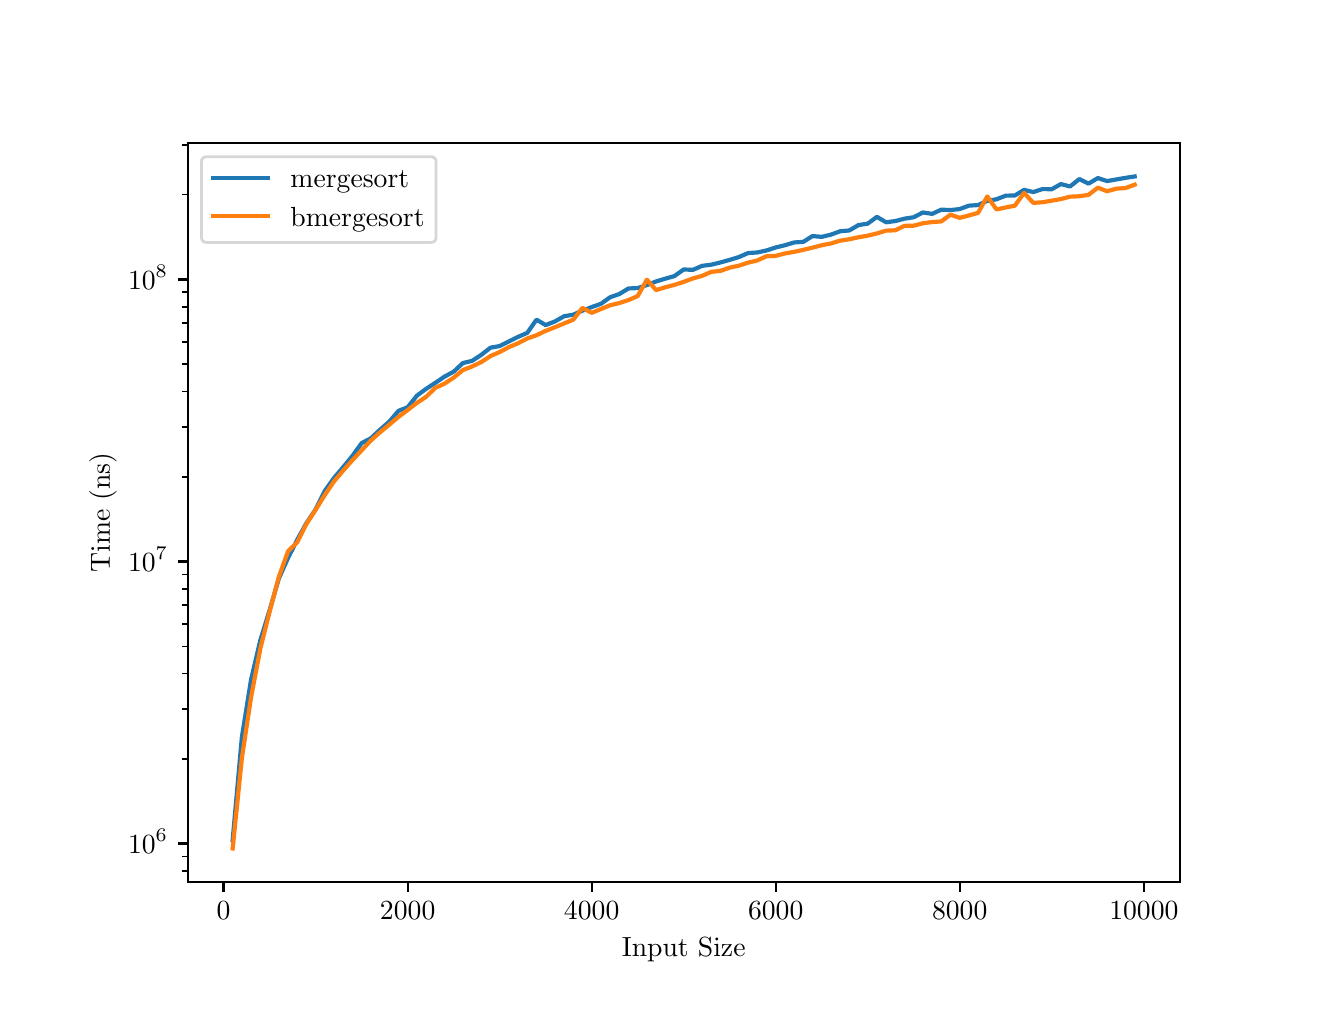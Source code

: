 \begingroup%
\makeatletter%
\begin{pgfpicture}%
\pgfpathrectangle{\pgfpointorigin}{\pgfqpoint{6.4in}{4.8in}}%
\pgfusepath{use as bounding box, clip}%
\begin{pgfscope}%
\pgfsetbuttcap%
\pgfsetmiterjoin%
\definecolor{currentfill}{rgb}{1.0,1.0,1.0}%
\pgfsetfillcolor{currentfill}%
\pgfsetlinewidth{0.0pt}%
\definecolor{currentstroke}{rgb}{1.0,1.0,1.0}%
\pgfsetstrokecolor{currentstroke}%
\pgfsetdash{}{0pt}%
\pgfpathmoveto{\pgfqpoint{0.0in}{0.0in}}%
\pgfpathlineto{\pgfqpoint{6.4in}{0.0in}}%
\pgfpathlineto{\pgfqpoint{6.4in}{4.8in}}%
\pgfpathlineto{\pgfqpoint{0.0in}{4.8in}}%
\pgfpathlineto{\pgfqpoint{0.0in}{0.0in}}%
\pgfpathclose%
\pgfusepath{fill}%
\end{pgfscope}%
\begin{pgfscope}%
\pgfsetbuttcap%
\pgfsetmiterjoin%
\definecolor{currentfill}{rgb}{1.0,1.0,1.0}%
\pgfsetfillcolor{currentfill}%
\pgfsetlinewidth{0.0pt}%
\definecolor{currentstroke}{rgb}{0.0,0.0,0.0}%
\pgfsetstrokecolor{currentstroke}%
\pgfsetstrokeopacity{0.0}%
\pgfsetdash{}{0pt}%
\pgfpathmoveto{\pgfqpoint{0.8in}{0.528in}}%
\pgfpathlineto{\pgfqpoint{5.76in}{0.528in}}%
\pgfpathlineto{\pgfqpoint{5.76in}{4.224in}}%
\pgfpathlineto{\pgfqpoint{0.8in}{4.224in}}%
\pgfpathlineto{\pgfqpoint{0.8in}{0.528in}}%
\pgfpathclose%
\pgfusepath{fill}%
\end{pgfscope}%
\begin{pgfscope}%
\pgfsetbuttcap%
\pgfsetroundjoin%
\definecolor{currentfill}{rgb}{0.0,0.0,0.0}%
\pgfsetfillcolor{currentfill}%
\pgfsetlinewidth{0.803pt}%
\definecolor{currentstroke}{rgb}{0.0,0.0,0.0}%
\pgfsetstrokecolor{currentstroke}%
\pgfsetdash{}{0pt}%
\pgfsys@defobject{currentmarker}{\pgfqpoint{0.0in}{-0.049in}}{\pgfqpoint{0.0in}{0.0in}}{%
\pgfpathmoveto{\pgfqpoint{0.0in}{0.0in}}%
\pgfpathlineto{\pgfqpoint{0.0in}{-0.049in}}%
\pgfusepath{stroke,fill}%
}%
\begin{pgfscope}%
\pgfsys@transformshift{0.979in}{0.528in}%
\pgfsys@useobject{currentmarker}{}%
\end{pgfscope}%
\end{pgfscope}%
\begin{pgfscope}%
\definecolor{textcolor}{rgb}{0.0,0.0,0.0}%
\pgfsetstrokecolor{textcolor}%
\pgfsetfillcolor{textcolor}%
\pgftext[x=0.979in,y=0.431in,,top]{\color{textcolor}\rmfamily\fontsize{10.0}{12.0}\selectfont \(\displaystyle {0}\)}%
\end{pgfscope}%
\begin{pgfscope}%
\pgfsetbuttcap%
\pgfsetroundjoin%
\definecolor{currentfill}{rgb}{0.0,0.0,0.0}%
\pgfsetfillcolor{currentfill}%
\pgfsetlinewidth{0.803pt}%
\definecolor{currentstroke}{rgb}{0.0,0.0,0.0}%
\pgfsetstrokecolor{currentstroke}%
\pgfsetdash{}{0pt}%
\pgfsys@defobject{currentmarker}{\pgfqpoint{0.0in}{-0.049in}}{\pgfqpoint{0.0in}{0.0in}}{%
\pgfpathmoveto{\pgfqpoint{0.0in}{0.0in}}%
\pgfpathlineto{\pgfqpoint{0.0in}{-0.049in}}%
\pgfusepath{stroke,fill}%
}%
\begin{pgfscope}%
\pgfsys@transformshift{1.9in}{0.528in}%
\pgfsys@useobject{currentmarker}{}%
\end{pgfscope}%
\end{pgfscope}%
\begin{pgfscope}%
\definecolor{textcolor}{rgb}{0.0,0.0,0.0}%
\pgfsetstrokecolor{textcolor}%
\pgfsetfillcolor{textcolor}%
\pgftext[x=1.9in,y=0.431in,,top]{\color{textcolor}\rmfamily\fontsize{10.0}{12.0}\selectfont \(\displaystyle {2000}\)}%
\end{pgfscope}%
\begin{pgfscope}%
\pgfsetbuttcap%
\pgfsetroundjoin%
\definecolor{currentfill}{rgb}{0.0,0.0,0.0}%
\pgfsetfillcolor{currentfill}%
\pgfsetlinewidth{0.803pt}%
\definecolor{currentstroke}{rgb}{0.0,0.0,0.0}%
\pgfsetstrokecolor{currentstroke}%
\pgfsetdash{}{0pt}%
\pgfsys@defobject{currentmarker}{\pgfqpoint{0.0in}{-0.049in}}{\pgfqpoint{0.0in}{0.0in}}{%
\pgfpathmoveto{\pgfqpoint{0.0in}{0.0in}}%
\pgfpathlineto{\pgfqpoint{0.0in}{-0.049in}}%
\pgfusepath{stroke,fill}%
}%
\begin{pgfscope}%
\pgfsys@transformshift{2.82in}{0.528in}%
\pgfsys@useobject{currentmarker}{}%
\end{pgfscope}%
\end{pgfscope}%
\begin{pgfscope}%
\definecolor{textcolor}{rgb}{0.0,0.0,0.0}%
\pgfsetstrokecolor{textcolor}%
\pgfsetfillcolor{textcolor}%
\pgftext[x=2.82in,y=0.431in,,top]{\color{textcolor}\rmfamily\fontsize{10.0}{12.0}\selectfont \(\displaystyle {4000}\)}%
\end{pgfscope}%
\begin{pgfscope}%
\pgfsetbuttcap%
\pgfsetroundjoin%
\definecolor{currentfill}{rgb}{0.0,0.0,0.0}%
\pgfsetfillcolor{currentfill}%
\pgfsetlinewidth{0.803pt}%
\definecolor{currentstroke}{rgb}{0.0,0.0,0.0}%
\pgfsetstrokecolor{currentstroke}%
\pgfsetdash{}{0pt}%
\pgfsys@defobject{currentmarker}{\pgfqpoint{0.0in}{-0.049in}}{\pgfqpoint{0.0in}{0.0in}}{%
\pgfpathmoveto{\pgfqpoint{0.0in}{0.0in}}%
\pgfpathlineto{\pgfqpoint{0.0in}{-0.049in}}%
\pgfusepath{stroke,fill}%
}%
\begin{pgfscope}%
\pgfsys@transformshift{3.74in}{0.528in}%
\pgfsys@useobject{currentmarker}{}%
\end{pgfscope}%
\end{pgfscope}%
\begin{pgfscope}%
\definecolor{textcolor}{rgb}{0.0,0.0,0.0}%
\pgfsetstrokecolor{textcolor}%
\pgfsetfillcolor{textcolor}%
\pgftext[x=3.74in,y=0.431in,,top]{\color{textcolor}\rmfamily\fontsize{10.0}{12.0}\selectfont \(\displaystyle {6000}\)}%
\end{pgfscope}%
\begin{pgfscope}%
\pgfsetbuttcap%
\pgfsetroundjoin%
\definecolor{currentfill}{rgb}{0.0,0.0,0.0}%
\pgfsetfillcolor{currentfill}%
\pgfsetlinewidth{0.803pt}%
\definecolor{currentstroke}{rgb}{0.0,0.0,0.0}%
\pgfsetstrokecolor{currentstroke}%
\pgfsetdash{}{0pt}%
\pgfsys@defobject{currentmarker}{\pgfqpoint{0.0in}{-0.049in}}{\pgfqpoint{0.0in}{0.0in}}{%
\pgfpathmoveto{\pgfqpoint{0.0in}{0.0in}}%
\pgfpathlineto{\pgfqpoint{0.0in}{-0.049in}}%
\pgfusepath{stroke,fill}%
}%
\begin{pgfscope}%
\pgfsys@transformshift{4.66in}{0.528in}%
\pgfsys@useobject{currentmarker}{}%
\end{pgfscope}%
\end{pgfscope}%
\begin{pgfscope}%
\definecolor{textcolor}{rgb}{0.0,0.0,0.0}%
\pgfsetstrokecolor{textcolor}%
\pgfsetfillcolor{textcolor}%
\pgftext[x=4.66in,y=0.431in,,top]{\color{textcolor}\rmfamily\fontsize{10.0}{12.0}\selectfont \(\displaystyle {8000}\)}%
\end{pgfscope}%
\begin{pgfscope}%
\pgfsetbuttcap%
\pgfsetroundjoin%
\definecolor{currentfill}{rgb}{0.0,0.0,0.0}%
\pgfsetfillcolor{currentfill}%
\pgfsetlinewidth{0.803pt}%
\definecolor{currentstroke}{rgb}{0.0,0.0,0.0}%
\pgfsetstrokecolor{currentstroke}%
\pgfsetdash{}{0pt}%
\pgfsys@defobject{currentmarker}{\pgfqpoint{0.0in}{-0.049in}}{\pgfqpoint{0.0in}{0.0in}}{%
\pgfpathmoveto{\pgfqpoint{0.0in}{0.0in}}%
\pgfpathlineto{\pgfqpoint{0.0in}{-0.049in}}%
\pgfusepath{stroke,fill}%
}%
\begin{pgfscope}%
\pgfsys@transformshift{5.581in}{0.528in}%
\pgfsys@useobject{currentmarker}{}%
\end{pgfscope}%
\end{pgfscope}%
\begin{pgfscope}%
\definecolor{textcolor}{rgb}{0.0,0.0,0.0}%
\pgfsetstrokecolor{textcolor}%
\pgfsetfillcolor{textcolor}%
\pgftext[x=5.581in,y=0.431in,,top]{\color{textcolor}\rmfamily\fontsize{10.0}{12.0}\selectfont \(\displaystyle {10000}\)}%
\end{pgfscope}%
\begin{pgfscope}%
\definecolor{textcolor}{rgb}{0.0,0.0,0.0}%
\pgfsetstrokecolor{textcolor}%
\pgfsetfillcolor{textcolor}%
\pgftext[x=3.28in,y=0.252in,,top]{\color{textcolor}\rmfamily\fontsize{10.0}{12.0}\selectfont Input Size}%
\end{pgfscope}%
\begin{pgfscope}%
\pgfsetbuttcap%
\pgfsetroundjoin%
\definecolor{currentfill}{rgb}{0.0,0.0,0.0}%
\pgfsetfillcolor{currentfill}%
\pgfsetlinewidth{0.803pt}%
\definecolor{currentstroke}{rgb}{0.0,0.0,0.0}%
\pgfsetstrokecolor{currentstroke}%
\pgfsetdash{}{0pt}%
\pgfsys@defobject{currentmarker}{\pgfqpoint{-0.049in}{0.0in}}{\pgfqpoint{-0.0in}{0.0in}}{%
\pgfpathmoveto{\pgfqpoint{-0.0in}{0.0in}}%
\pgfpathlineto{\pgfqpoint{-0.049in}{0.0in}}%
\pgfusepath{stroke,fill}%
}%
\begin{pgfscope}%
\pgfsys@transformshift{0.8in}{0.721in}%
\pgfsys@useobject{currentmarker}{}%
\end{pgfscope}%
\end{pgfscope}%
\begin{pgfscope}%
\definecolor{textcolor}{rgb}{0.0,0.0,0.0}%
\pgfsetstrokecolor{textcolor}%
\pgfsetfillcolor{textcolor}%
\pgftext[x=0.502in, y=0.672in, left, base]{\color{textcolor}\rmfamily\fontsize{10.0}{12.0}\selectfont \(\displaystyle {10^{6}}\)}%
\end{pgfscope}%
\begin{pgfscope}%
\pgfsetbuttcap%
\pgfsetroundjoin%
\definecolor{currentfill}{rgb}{0.0,0.0,0.0}%
\pgfsetfillcolor{currentfill}%
\pgfsetlinewidth{0.803pt}%
\definecolor{currentstroke}{rgb}{0.0,0.0,0.0}%
\pgfsetstrokecolor{currentstroke}%
\pgfsetdash{}{0pt}%
\pgfsys@defobject{currentmarker}{\pgfqpoint{-0.049in}{0.0in}}{\pgfqpoint{-0.0in}{0.0in}}{%
\pgfpathmoveto{\pgfqpoint{-0.0in}{0.0in}}%
\pgfpathlineto{\pgfqpoint{-0.049in}{0.0in}}%
\pgfusepath{stroke,fill}%
}%
\begin{pgfscope}%
\pgfsys@transformshift{0.8in}{2.131in}%
\pgfsys@useobject{currentmarker}{}%
\end{pgfscope}%
\end{pgfscope}%
\begin{pgfscope}%
\definecolor{textcolor}{rgb}{0.0,0.0,0.0}%
\pgfsetstrokecolor{textcolor}%
\pgfsetfillcolor{textcolor}%
\pgftext[x=0.502in, y=2.083in, left, base]{\color{textcolor}\rmfamily\fontsize{10.0}{12.0}\selectfont \(\displaystyle {10^{7}}\)}%
\end{pgfscope}%
\begin{pgfscope}%
\pgfsetbuttcap%
\pgfsetroundjoin%
\definecolor{currentfill}{rgb}{0.0,0.0,0.0}%
\pgfsetfillcolor{currentfill}%
\pgfsetlinewidth{0.803pt}%
\definecolor{currentstroke}{rgb}{0.0,0.0,0.0}%
\pgfsetstrokecolor{currentstroke}%
\pgfsetdash{}{0pt}%
\pgfsys@defobject{currentmarker}{\pgfqpoint{-0.049in}{0.0in}}{\pgfqpoint{-0.0in}{0.0in}}{%
\pgfpathmoveto{\pgfqpoint{-0.0in}{0.0in}}%
\pgfpathlineto{\pgfqpoint{-0.049in}{0.0in}}%
\pgfusepath{stroke,fill}%
}%
\begin{pgfscope}%
\pgfsys@transformshift{0.8in}{3.541in}%
\pgfsys@useobject{currentmarker}{}%
\end{pgfscope}%
\end{pgfscope}%
\begin{pgfscope}%
\definecolor{textcolor}{rgb}{0.0,0.0,0.0}%
\pgfsetstrokecolor{textcolor}%
\pgfsetfillcolor{textcolor}%
\pgftext[x=0.502in, y=3.493in, left, base]{\color{textcolor}\rmfamily\fontsize{10.0}{12.0}\selectfont \(\displaystyle {10^{8}}\)}%
\end{pgfscope}%
\begin{pgfscope}%
\pgfsetbuttcap%
\pgfsetroundjoin%
\definecolor{currentfill}{rgb}{0.0,0.0,0.0}%
\pgfsetfillcolor{currentfill}%
\pgfsetlinewidth{0.602pt}%
\definecolor{currentstroke}{rgb}{0.0,0.0,0.0}%
\pgfsetstrokecolor{currentstroke}%
\pgfsetdash{}{0pt}%
\pgfsys@defobject{currentmarker}{\pgfqpoint{-0.028in}{0.0in}}{\pgfqpoint{-0.0in}{0.0in}}{%
\pgfpathmoveto{\pgfqpoint{-0.0in}{0.0in}}%
\pgfpathlineto{\pgfqpoint{-0.028in}{0.0in}}%
\pgfusepath{stroke,fill}%
}%
\begin{pgfscope}%
\pgfsys@transformshift{0.8in}{0.584in}%
\pgfsys@useobject{currentmarker}{}%
\end{pgfscope}%
\end{pgfscope}%
\begin{pgfscope}%
\pgfsetbuttcap%
\pgfsetroundjoin%
\definecolor{currentfill}{rgb}{0.0,0.0,0.0}%
\pgfsetfillcolor{currentfill}%
\pgfsetlinewidth{0.602pt}%
\definecolor{currentstroke}{rgb}{0.0,0.0,0.0}%
\pgfsetstrokecolor{currentstroke}%
\pgfsetdash{}{0pt}%
\pgfsys@defobject{currentmarker}{\pgfqpoint{-0.028in}{0.0in}}{\pgfqpoint{-0.0in}{0.0in}}{%
\pgfpathmoveto{\pgfqpoint{-0.0in}{0.0in}}%
\pgfpathlineto{\pgfqpoint{-0.028in}{0.0in}}%
\pgfusepath{stroke,fill}%
}%
\begin{pgfscope}%
\pgfsys@transformshift{0.8in}{0.656in}%
\pgfsys@useobject{currentmarker}{}%
\end{pgfscope}%
\end{pgfscope}%
\begin{pgfscope}%
\pgfsetbuttcap%
\pgfsetroundjoin%
\definecolor{currentfill}{rgb}{0.0,0.0,0.0}%
\pgfsetfillcolor{currentfill}%
\pgfsetlinewidth{0.602pt}%
\definecolor{currentstroke}{rgb}{0.0,0.0,0.0}%
\pgfsetstrokecolor{currentstroke}%
\pgfsetdash{}{0pt}%
\pgfsys@defobject{currentmarker}{\pgfqpoint{-0.028in}{0.0in}}{\pgfqpoint{-0.0in}{0.0in}}{%
\pgfpathmoveto{\pgfqpoint{-0.0in}{0.0in}}%
\pgfpathlineto{\pgfqpoint{-0.028in}{0.0in}}%
\pgfusepath{stroke,fill}%
}%
\begin{pgfscope}%
\pgfsys@transformshift{0.8in}{1.145in}%
\pgfsys@useobject{currentmarker}{}%
\end{pgfscope}%
\end{pgfscope}%
\begin{pgfscope}%
\pgfsetbuttcap%
\pgfsetroundjoin%
\definecolor{currentfill}{rgb}{0.0,0.0,0.0}%
\pgfsetfillcolor{currentfill}%
\pgfsetlinewidth{0.602pt}%
\definecolor{currentstroke}{rgb}{0.0,0.0,0.0}%
\pgfsetstrokecolor{currentstroke}%
\pgfsetdash{}{0pt}%
\pgfsys@defobject{currentmarker}{\pgfqpoint{-0.028in}{0.0in}}{\pgfqpoint{-0.0in}{0.0in}}{%
\pgfpathmoveto{\pgfqpoint{-0.0in}{0.0in}}%
\pgfpathlineto{\pgfqpoint{-0.028in}{0.0in}}%
\pgfusepath{stroke,fill}%
}%
\begin{pgfscope}%
\pgfsys@transformshift{0.8in}{1.393in}%
\pgfsys@useobject{currentmarker}{}%
\end{pgfscope}%
\end{pgfscope}%
\begin{pgfscope}%
\pgfsetbuttcap%
\pgfsetroundjoin%
\definecolor{currentfill}{rgb}{0.0,0.0,0.0}%
\pgfsetfillcolor{currentfill}%
\pgfsetlinewidth{0.602pt}%
\definecolor{currentstroke}{rgb}{0.0,0.0,0.0}%
\pgfsetstrokecolor{currentstroke}%
\pgfsetdash{}{0pt}%
\pgfsys@defobject{currentmarker}{\pgfqpoint{-0.028in}{0.0in}}{\pgfqpoint{-0.0in}{0.0in}}{%
\pgfpathmoveto{\pgfqpoint{-0.0in}{0.0in}}%
\pgfpathlineto{\pgfqpoint{-0.028in}{0.0in}}%
\pgfusepath{stroke,fill}%
}%
\begin{pgfscope}%
\pgfsys@transformshift{0.8in}{1.57in}%
\pgfsys@useobject{currentmarker}{}%
\end{pgfscope}%
\end{pgfscope}%
\begin{pgfscope}%
\pgfsetbuttcap%
\pgfsetroundjoin%
\definecolor{currentfill}{rgb}{0.0,0.0,0.0}%
\pgfsetfillcolor{currentfill}%
\pgfsetlinewidth{0.602pt}%
\definecolor{currentstroke}{rgb}{0.0,0.0,0.0}%
\pgfsetstrokecolor{currentstroke}%
\pgfsetdash{}{0pt}%
\pgfsys@defobject{currentmarker}{\pgfqpoint{-0.028in}{0.0in}}{\pgfqpoint{-0.0in}{0.0in}}{%
\pgfpathmoveto{\pgfqpoint{-0.0in}{0.0in}}%
\pgfpathlineto{\pgfqpoint{-0.028in}{0.0in}}%
\pgfusepath{stroke,fill}%
}%
\begin{pgfscope}%
\pgfsys@transformshift{0.8in}{1.706in}%
\pgfsys@useobject{currentmarker}{}%
\end{pgfscope}%
\end{pgfscope}%
\begin{pgfscope}%
\pgfsetbuttcap%
\pgfsetroundjoin%
\definecolor{currentfill}{rgb}{0.0,0.0,0.0}%
\pgfsetfillcolor{currentfill}%
\pgfsetlinewidth{0.602pt}%
\definecolor{currentstroke}{rgb}{0.0,0.0,0.0}%
\pgfsetstrokecolor{currentstroke}%
\pgfsetdash{}{0pt}%
\pgfsys@defobject{currentmarker}{\pgfqpoint{-0.028in}{0.0in}}{\pgfqpoint{-0.0in}{0.0in}}{%
\pgfpathmoveto{\pgfqpoint{-0.0in}{0.0in}}%
\pgfpathlineto{\pgfqpoint{-0.028in}{0.0in}}%
\pgfusepath{stroke,fill}%
}%
\begin{pgfscope}%
\pgfsys@transformshift{0.8in}{1.818in}%
\pgfsys@useobject{currentmarker}{}%
\end{pgfscope}%
\end{pgfscope}%
\begin{pgfscope}%
\pgfsetbuttcap%
\pgfsetroundjoin%
\definecolor{currentfill}{rgb}{0.0,0.0,0.0}%
\pgfsetfillcolor{currentfill}%
\pgfsetlinewidth{0.602pt}%
\definecolor{currentstroke}{rgb}{0.0,0.0,0.0}%
\pgfsetstrokecolor{currentstroke}%
\pgfsetdash{}{0pt}%
\pgfsys@defobject{currentmarker}{\pgfqpoint{-0.028in}{0.0in}}{\pgfqpoint{-0.0in}{0.0in}}{%
\pgfpathmoveto{\pgfqpoint{-0.0in}{0.0in}}%
\pgfpathlineto{\pgfqpoint{-0.028in}{0.0in}}%
\pgfusepath{stroke,fill}%
}%
\begin{pgfscope}%
\pgfsys@transformshift{0.8in}{1.912in}%
\pgfsys@useobject{currentmarker}{}%
\end{pgfscope}%
\end{pgfscope}%
\begin{pgfscope}%
\pgfsetbuttcap%
\pgfsetroundjoin%
\definecolor{currentfill}{rgb}{0.0,0.0,0.0}%
\pgfsetfillcolor{currentfill}%
\pgfsetlinewidth{0.602pt}%
\definecolor{currentstroke}{rgb}{0.0,0.0,0.0}%
\pgfsetstrokecolor{currentstroke}%
\pgfsetdash{}{0pt}%
\pgfsys@defobject{currentmarker}{\pgfqpoint{-0.028in}{0.0in}}{\pgfqpoint{-0.0in}{0.0in}}{%
\pgfpathmoveto{\pgfqpoint{-0.0in}{0.0in}}%
\pgfpathlineto{\pgfqpoint{-0.028in}{0.0in}}%
\pgfusepath{stroke,fill}%
}%
\begin{pgfscope}%
\pgfsys@transformshift{0.8in}{1.994in}%
\pgfsys@useobject{currentmarker}{}%
\end{pgfscope}%
\end{pgfscope}%
\begin{pgfscope}%
\pgfsetbuttcap%
\pgfsetroundjoin%
\definecolor{currentfill}{rgb}{0.0,0.0,0.0}%
\pgfsetfillcolor{currentfill}%
\pgfsetlinewidth{0.602pt}%
\definecolor{currentstroke}{rgb}{0.0,0.0,0.0}%
\pgfsetstrokecolor{currentstroke}%
\pgfsetdash{}{0pt}%
\pgfsys@defobject{currentmarker}{\pgfqpoint{-0.028in}{0.0in}}{\pgfqpoint{-0.0in}{0.0in}}{%
\pgfpathmoveto{\pgfqpoint{-0.0in}{0.0in}}%
\pgfpathlineto{\pgfqpoint{-0.028in}{0.0in}}%
\pgfusepath{stroke,fill}%
}%
\begin{pgfscope}%
\pgfsys@transformshift{0.8in}{2.066in}%
\pgfsys@useobject{currentmarker}{}%
\end{pgfscope}%
\end{pgfscope}%
\begin{pgfscope}%
\pgfsetbuttcap%
\pgfsetroundjoin%
\definecolor{currentfill}{rgb}{0.0,0.0,0.0}%
\pgfsetfillcolor{currentfill}%
\pgfsetlinewidth{0.602pt}%
\definecolor{currentstroke}{rgb}{0.0,0.0,0.0}%
\pgfsetstrokecolor{currentstroke}%
\pgfsetdash{}{0pt}%
\pgfsys@defobject{currentmarker}{\pgfqpoint{-0.028in}{0.0in}}{\pgfqpoint{-0.0in}{0.0in}}{%
\pgfpathmoveto{\pgfqpoint{-0.0in}{0.0in}}%
\pgfpathlineto{\pgfqpoint{-0.028in}{0.0in}}%
\pgfusepath{stroke,fill}%
}%
\begin{pgfscope}%
\pgfsys@transformshift{0.8in}{2.555in}%
\pgfsys@useobject{currentmarker}{}%
\end{pgfscope}%
\end{pgfscope}%
\begin{pgfscope}%
\pgfsetbuttcap%
\pgfsetroundjoin%
\definecolor{currentfill}{rgb}{0.0,0.0,0.0}%
\pgfsetfillcolor{currentfill}%
\pgfsetlinewidth{0.602pt}%
\definecolor{currentstroke}{rgb}{0.0,0.0,0.0}%
\pgfsetstrokecolor{currentstroke}%
\pgfsetdash{}{0pt}%
\pgfsys@defobject{currentmarker}{\pgfqpoint{-0.028in}{0.0in}}{\pgfqpoint{-0.0in}{0.0in}}{%
\pgfpathmoveto{\pgfqpoint{-0.0in}{0.0in}}%
\pgfpathlineto{\pgfqpoint{-0.028in}{0.0in}}%
\pgfusepath{stroke,fill}%
}%
\begin{pgfscope}%
\pgfsys@transformshift{0.8in}{2.804in}%
\pgfsys@useobject{currentmarker}{}%
\end{pgfscope}%
\end{pgfscope}%
\begin{pgfscope}%
\pgfsetbuttcap%
\pgfsetroundjoin%
\definecolor{currentfill}{rgb}{0.0,0.0,0.0}%
\pgfsetfillcolor{currentfill}%
\pgfsetlinewidth{0.602pt}%
\definecolor{currentstroke}{rgb}{0.0,0.0,0.0}%
\pgfsetstrokecolor{currentstroke}%
\pgfsetdash{}{0pt}%
\pgfsys@defobject{currentmarker}{\pgfqpoint{-0.028in}{0.0in}}{\pgfqpoint{-0.0in}{0.0in}}{%
\pgfpathmoveto{\pgfqpoint{-0.0in}{0.0in}}%
\pgfpathlineto{\pgfqpoint{-0.028in}{0.0in}}%
\pgfusepath{stroke,fill}%
}%
\begin{pgfscope}%
\pgfsys@transformshift{0.8in}{2.98in}%
\pgfsys@useobject{currentmarker}{}%
\end{pgfscope}%
\end{pgfscope}%
\begin{pgfscope}%
\pgfsetbuttcap%
\pgfsetroundjoin%
\definecolor{currentfill}{rgb}{0.0,0.0,0.0}%
\pgfsetfillcolor{currentfill}%
\pgfsetlinewidth{0.602pt}%
\definecolor{currentstroke}{rgb}{0.0,0.0,0.0}%
\pgfsetstrokecolor{currentstroke}%
\pgfsetdash{}{0pt}%
\pgfsys@defobject{currentmarker}{\pgfqpoint{-0.028in}{0.0in}}{\pgfqpoint{-0.0in}{0.0in}}{%
\pgfpathmoveto{\pgfqpoint{-0.0in}{0.0in}}%
\pgfpathlineto{\pgfqpoint{-0.028in}{0.0in}}%
\pgfusepath{stroke,fill}%
}%
\begin{pgfscope}%
\pgfsys@transformshift{0.8in}{3.117in}%
\pgfsys@useobject{currentmarker}{}%
\end{pgfscope}%
\end{pgfscope}%
\begin{pgfscope}%
\pgfsetbuttcap%
\pgfsetroundjoin%
\definecolor{currentfill}{rgb}{0.0,0.0,0.0}%
\pgfsetfillcolor{currentfill}%
\pgfsetlinewidth{0.602pt}%
\definecolor{currentstroke}{rgb}{0.0,0.0,0.0}%
\pgfsetstrokecolor{currentstroke}%
\pgfsetdash{}{0pt}%
\pgfsys@defobject{currentmarker}{\pgfqpoint{-0.028in}{0.0in}}{\pgfqpoint{-0.0in}{0.0in}}{%
\pgfpathmoveto{\pgfqpoint{-0.0in}{0.0in}}%
\pgfpathlineto{\pgfqpoint{-0.028in}{0.0in}}%
\pgfusepath{stroke,fill}%
}%
\begin{pgfscope}%
\pgfsys@transformshift{0.8in}{3.228in}%
\pgfsys@useobject{currentmarker}{}%
\end{pgfscope}%
\end{pgfscope}%
\begin{pgfscope}%
\pgfsetbuttcap%
\pgfsetroundjoin%
\definecolor{currentfill}{rgb}{0.0,0.0,0.0}%
\pgfsetfillcolor{currentfill}%
\pgfsetlinewidth{0.602pt}%
\definecolor{currentstroke}{rgb}{0.0,0.0,0.0}%
\pgfsetstrokecolor{currentstroke}%
\pgfsetdash{}{0pt}%
\pgfsys@defobject{currentmarker}{\pgfqpoint{-0.028in}{0.0in}}{\pgfqpoint{-0.0in}{0.0in}}{%
\pgfpathmoveto{\pgfqpoint{-0.0in}{0.0in}}%
\pgfpathlineto{\pgfqpoint{-0.028in}{0.0in}}%
\pgfusepath{stroke,fill}%
}%
\begin{pgfscope}%
\pgfsys@transformshift{0.8in}{3.323in}%
\pgfsys@useobject{currentmarker}{}%
\end{pgfscope}%
\end{pgfscope}%
\begin{pgfscope}%
\pgfsetbuttcap%
\pgfsetroundjoin%
\definecolor{currentfill}{rgb}{0.0,0.0,0.0}%
\pgfsetfillcolor{currentfill}%
\pgfsetlinewidth{0.602pt}%
\definecolor{currentstroke}{rgb}{0.0,0.0,0.0}%
\pgfsetstrokecolor{currentstroke}%
\pgfsetdash{}{0pt}%
\pgfsys@defobject{currentmarker}{\pgfqpoint{-0.028in}{0.0in}}{\pgfqpoint{-0.0in}{0.0in}}{%
\pgfpathmoveto{\pgfqpoint{-0.0in}{0.0in}}%
\pgfpathlineto{\pgfqpoint{-0.028in}{0.0in}}%
\pgfusepath{stroke,fill}%
}%
\begin{pgfscope}%
\pgfsys@transformshift{0.8in}{3.404in}%
\pgfsys@useobject{currentmarker}{}%
\end{pgfscope}%
\end{pgfscope}%
\begin{pgfscope}%
\pgfsetbuttcap%
\pgfsetroundjoin%
\definecolor{currentfill}{rgb}{0.0,0.0,0.0}%
\pgfsetfillcolor{currentfill}%
\pgfsetlinewidth{0.602pt}%
\definecolor{currentstroke}{rgb}{0.0,0.0,0.0}%
\pgfsetstrokecolor{currentstroke}%
\pgfsetdash{}{0pt}%
\pgfsys@defobject{currentmarker}{\pgfqpoint{-0.028in}{0.0in}}{\pgfqpoint{-0.0in}{0.0in}}{%
\pgfpathmoveto{\pgfqpoint{-0.0in}{0.0in}}%
\pgfpathlineto{\pgfqpoint{-0.028in}{0.0in}}%
\pgfusepath{stroke,fill}%
}%
\begin{pgfscope}%
\pgfsys@transformshift{0.8in}{3.477in}%
\pgfsys@useobject{currentmarker}{}%
\end{pgfscope}%
\end{pgfscope}%
\begin{pgfscope}%
\pgfsetbuttcap%
\pgfsetroundjoin%
\definecolor{currentfill}{rgb}{0.0,0.0,0.0}%
\pgfsetfillcolor{currentfill}%
\pgfsetlinewidth{0.602pt}%
\definecolor{currentstroke}{rgb}{0.0,0.0,0.0}%
\pgfsetstrokecolor{currentstroke}%
\pgfsetdash{}{0pt}%
\pgfsys@defobject{currentmarker}{\pgfqpoint{-0.028in}{0.0in}}{\pgfqpoint{-0.0in}{0.0in}}{%
\pgfpathmoveto{\pgfqpoint{-0.0in}{0.0in}}%
\pgfpathlineto{\pgfqpoint{-0.028in}{0.0in}}%
\pgfusepath{stroke,fill}%
}%
\begin{pgfscope}%
\pgfsys@transformshift{0.8in}{3.966in}%
\pgfsys@useobject{currentmarker}{}%
\end{pgfscope}%
\end{pgfscope}%
\begin{pgfscope}%
\pgfsetbuttcap%
\pgfsetroundjoin%
\definecolor{currentfill}{rgb}{0.0,0.0,0.0}%
\pgfsetfillcolor{currentfill}%
\pgfsetlinewidth{0.602pt}%
\definecolor{currentstroke}{rgb}{0.0,0.0,0.0}%
\pgfsetstrokecolor{currentstroke}%
\pgfsetdash{}{0pt}%
\pgfsys@defobject{currentmarker}{\pgfqpoint{-0.028in}{0.0in}}{\pgfqpoint{-0.0in}{0.0in}}{%
\pgfpathmoveto{\pgfqpoint{-0.0in}{0.0in}}%
\pgfpathlineto{\pgfqpoint{-0.028in}{0.0in}}%
\pgfusepath{stroke,fill}%
}%
\begin{pgfscope}%
\pgfsys@transformshift{0.8in}{4.214in}%
\pgfsys@useobject{currentmarker}{}%
\end{pgfscope}%
\end{pgfscope}%
\begin{pgfscope}%
\definecolor{textcolor}{rgb}{0.0,0.0,0.0}%
\pgfsetstrokecolor{textcolor}%
\pgfsetfillcolor{textcolor}%
\pgftext[x=0.446in,y=2.376in,,bottom,rotate=90.0]{\color{textcolor}\rmfamily\fontsize{10.0}{12.0}\selectfont Time (ns)}%
\end{pgfscope}%
\begin{pgfscope}%
\pgfpathrectangle{\pgfqpoint{0.8in}{0.528in}}{\pgfqpoint{4.96in}{3.696in}}%
\pgfusepath{clip}%
\pgfsetrectcap%
\pgfsetroundjoin%
\pgfsetlinewidth{1.506pt}%
\definecolor{currentstroke}{rgb}{0.122,0.467,0.706}%
\pgfsetstrokecolor{currentstroke}%
\pgfsetdash{}{0pt}%
\pgfpathmoveto{\pgfqpoint{1.025in}{0.739in}}%
\pgfpathlineto{\pgfqpoint{1.071in}{1.253in}}%
\pgfpathlineto{\pgfqpoint{1.117in}{1.541in}}%
\pgfpathlineto{\pgfqpoint{1.163in}{1.736in}}%
\pgfpathlineto{\pgfqpoint{1.209in}{1.885in}}%
\pgfpathlineto{\pgfqpoint{1.256in}{2.046in}}%
\pgfpathlineto{\pgfqpoint{1.302in}{2.149in}}%
\pgfpathlineto{\pgfqpoint{1.348in}{2.24in}}%
\pgfpathlineto{\pgfqpoint{1.394in}{2.323in}}%
\pgfpathlineto{\pgfqpoint{1.44in}{2.392in}}%
\pgfpathlineto{\pgfqpoint{1.486in}{2.484in}}%
\pgfpathlineto{\pgfqpoint{1.532in}{2.549in}}%
\pgfpathlineto{\pgfqpoint{1.578in}{2.603in}}%
\pgfpathlineto{\pgfqpoint{1.624in}{2.659in}}%
\pgfpathlineto{\pgfqpoint{1.67in}{2.723in}}%
\pgfpathlineto{\pgfqpoint{1.716in}{2.747in}}%
\pgfpathlineto{\pgfqpoint{1.762in}{2.79in}}%
\pgfpathlineto{\pgfqpoint{1.808in}{2.83in}}%
\pgfpathlineto{\pgfqpoint{1.854in}{2.884in}}%
\pgfpathlineto{\pgfqpoint{1.9in}{2.902in}}%
\pgfpathlineto{\pgfqpoint{1.946in}{2.96in}}%
\pgfpathlineto{\pgfqpoint{1.992in}{2.994in}}%
\pgfpathlineto{\pgfqpoint{2.038in}{3.024in}}%
\pgfpathlineto{\pgfqpoint{2.084in}{3.055in}}%
\pgfpathlineto{\pgfqpoint{2.13in}{3.08in}}%
\pgfpathlineto{\pgfqpoint{2.176in}{3.123in}}%
\pgfpathlineto{\pgfqpoint{2.222in}{3.134in}}%
\pgfpathlineto{\pgfqpoint{2.268in}{3.164in}}%
\pgfpathlineto{\pgfqpoint{2.314in}{3.2in}}%
\pgfpathlineto{\pgfqpoint{2.36in}{3.208in}}%
\pgfpathlineto{\pgfqpoint{2.406in}{3.231in}}%
\pgfpathlineto{\pgfqpoint{2.452in}{3.254in}}%
\pgfpathlineto{\pgfqpoint{2.498in}{3.274in}}%
\pgfpathlineto{\pgfqpoint{2.544in}{3.34in}}%
\pgfpathlineto{\pgfqpoint{2.59in}{3.313in}}%
\pgfpathlineto{\pgfqpoint{2.636in}{3.331in}}%
\pgfpathlineto{\pgfqpoint{2.682in}{3.357in}}%
\pgfpathlineto{\pgfqpoint{2.728in}{3.365in}}%
\pgfpathlineto{\pgfqpoint{2.774in}{3.385in}}%
\pgfpathlineto{\pgfqpoint{2.82in}{3.403in}}%
\pgfpathlineto{\pgfqpoint{2.866in}{3.419in}}%
\pgfpathlineto{\pgfqpoint{2.912in}{3.452in}}%
\pgfpathlineto{\pgfqpoint{2.958in}{3.468in}}%
\pgfpathlineto{\pgfqpoint{3.004in}{3.496in}}%
\pgfpathlineto{\pgfqpoint{3.05in}{3.498in}}%
\pgfpathlineto{\pgfqpoint{3.096in}{3.513in}}%
\pgfpathlineto{\pgfqpoint{3.142in}{3.531in}}%
\pgfpathlineto{\pgfqpoint{3.188in}{3.545in}}%
\pgfpathlineto{\pgfqpoint{3.234in}{3.558in}}%
\pgfpathlineto{\pgfqpoint{3.28in}{3.591in}}%
\pgfpathlineto{\pgfqpoint{3.326in}{3.589in}}%
\pgfpathlineto{\pgfqpoint{3.372in}{3.609in}}%
\pgfpathlineto{\pgfqpoint{3.418in}{3.615in}}%
\pgfpathlineto{\pgfqpoint{3.464in}{3.626in}}%
\pgfpathlineto{\pgfqpoint{3.51in}{3.639in}}%
\pgfpathlineto{\pgfqpoint{3.556in}{3.653in}}%
\pgfpathlineto{\pgfqpoint{3.602in}{3.673in}}%
\pgfpathlineto{\pgfqpoint{3.648in}{3.676in}}%
\pgfpathlineto{\pgfqpoint{3.694in}{3.686in}}%
\pgfpathlineto{\pgfqpoint{3.74in}{3.701in}}%
\pgfpathlineto{\pgfqpoint{3.786in}{3.712in}}%
\pgfpathlineto{\pgfqpoint{3.832in}{3.726in}}%
\pgfpathlineto{\pgfqpoint{3.878in}{3.729in}}%
\pgfpathlineto{\pgfqpoint{3.924in}{3.758in}}%
\pgfpathlineto{\pgfqpoint{3.97in}{3.754in}}%
\pgfpathlineto{\pgfqpoint{4.016in}{3.765in}}%
\pgfpathlineto{\pgfqpoint{4.062in}{3.782in}}%
\pgfpathlineto{\pgfqpoint{4.108in}{3.786in}}%
\pgfpathlineto{\pgfqpoint{4.154in}{3.813in}}%
\pgfpathlineto{\pgfqpoint{4.2in}{3.82in}}%
\pgfpathlineto{\pgfqpoint{4.246in}{3.854in}}%
\pgfpathlineto{\pgfqpoint{4.292in}{3.827in}}%
\pgfpathlineto{\pgfqpoint{4.338in}{3.833in}}%
\pgfpathlineto{\pgfqpoint{4.384in}{3.845in}}%
\pgfpathlineto{\pgfqpoint{4.43in}{3.852in}}%
\pgfpathlineto{\pgfqpoint{4.476in}{3.876in}}%
\pgfpathlineto{\pgfqpoint{4.522in}{3.869in}}%
\pgfpathlineto{\pgfqpoint{4.568in}{3.89in}}%
\pgfpathlineto{\pgfqpoint{4.614in}{3.888in}}%
\pgfpathlineto{\pgfqpoint{4.66in}{3.893in}}%
\pgfpathlineto{\pgfqpoint{4.706in}{3.91in}}%
\pgfpathlineto{\pgfqpoint{4.752in}{3.913in}}%
\pgfpathlineto{\pgfqpoint{4.798in}{3.934in}}%
\pgfpathlineto{\pgfqpoint{4.844in}{3.942in}}%
\pgfpathlineto{\pgfqpoint{4.89in}{3.96in}}%
\pgfpathlineto{\pgfqpoint{4.936in}{3.961in}}%
\pgfpathlineto{\pgfqpoint{4.982in}{3.989in}}%
\pgfpathlineto{\pgfqpoint{5.028in}{3.978in}}%
\pgfpathlineto{\pgfqpoint{5.074in}{3.993in}}%
\pgfpathlineto{\pgfqpoint{5.12in}{3.992in}}%
\pgfpathlineto{\pgfqpoint{5.166in}{4.018in}}%
\pgfpathlineto{\pgfqpoint{5.212in}{4.006in}}%
\pgfpathlineto{\pgfqpoint{5.258in}{4.043in}}%
\pgfpathlineto{\pgfqpoint{5.304in}{4.02in}}%
\pgfpathlineto{\pgfqpoint{5.351in}{4.048in}}%
\pgfpathlineto{\pgfqpoint{5.397in}{4.033in}}%
\pgfpathlineto{\pgfqpoint{5.443in}{4.041in}}%
\pgfpathlineto{\pgfqpoint{5.489in}{4.049in}}%
\pgfpathlineto{\pgfqpoint{5.535in}{4.056in}}%
\pgfusepath{stroke}%
\end{pgfscope}%
\begin{pgfscope}%
\pgfpathrectangle{\pgfqpoint{0.8in}{0.528in}}{\pgfqpoint{4.96in}{3.696in}}%
\pgfusepath{clip}%
\pgfsetrectcap%
\pgfsetroundjoin%
\pgfsetlinewidth{1.506pt}%
\definecolor{currentstroke}{rgb}{1.0,0.498,0.055}%
\pgfsetstrokecolor{currentstroke}%
\pgfsetdash{}{0pt}%
\pgfpathmoveto{\pgfqpoint{1.025in}{0.696in}}%
\pgfpathlineto{\pgfqpoint{1.071in}{1.148in}}%
\pgfpathlineto{\pgfqpoint{1.117in}{1.452in}}%
\pgfpathlineto{\pgfqpoint{1.163in}{1.694in}}%
\pgfpathlineto{\pgfqpoint{1.209in}{1.877in}}%
\pgfpathlineto{\pgfqpoint{1.256in}{2.055in}}%
\pgfpathlineto{\pgfqpoint{1.302in}{2.182in}}%
\pgfpathlineto{\pgfqpoint{1.348in}{2.227in}}%
\pgfpathlineto{\pgfqpoint{1.394in}{2.319in}}%
\pgfpathlineto{\pgfqpoint{1.44in}{2.39in}}%
\pgfpathlineto{\pgfqpoint{1.486in}{2.464in}}%
\pgfpathlineto{\pgfqpoint{1.532in}{2.532in}}%
\pgfpathlineto{\pgfqpoint{1.578in}{2.586in}}%
\pgfpathlineto{\pgfqpoint{1.624in}{2.638in}}%
\pgfpathlineto{\pgfqpoint{1.67in}{2.687in}}%
\pgfpathlineto{\pgfqpoint{1.716in}{2.736in}}%
\pgfpathlineto{\pgfqpoint{1.762in}{2.777in}}%
\pgfpathlineto{\pgfqpoint{1.808in}{2.815in}}%
\pgfpathlineto{\pgfqpoint{1.854in}{2.854in}}%
\pgfpathlineto{\pgfqpoint{1.9in}{2.888in}}%
\pgfpathlineto{\pgfqpoint{1.946in}{2.924in}}%
\pgfpathlineto{\pgfqpoint{1.992in}{2.954in}}%
\pgfpathlineto{\pgfqpoint{2.038in}{2.999in}}%
\pgfpathlineto{\pgfqpoint{2.084in}{3.02in}}%
\pgfpathlineto{\pgfqpoint{2.13in}{3.05in}}%
\pgfpathlineto{\pgfqpoint{2.176in}{3.088in}}%
\pgfpathlineto{\pgfqpoint{2.222in}{3.106in}}%
\pgfpathlineto{\pgfqpoint{2.268in}{3.128in}}%
\pgfpathlineto{\pgfqpoint{2.314in}{3.158in}}%
\pgfpathlineto{\pgfqpoint{2.36in}{3.178in}}%
\pgfpathlineto{\pgfqpoint{2.406in}{3.203in}}%
\pgfpathlineto{\pgfqpoint{2.452in}{3.222in}}%
\pgfpathlineto{\pgfqpoint{2.498in}{3.246in}}%
\pgfpathlineto{\pgfqpoint{2.544in}{3.262in}}%
\pgfpathlineto{\pgfqpoint{2.59in}{3.284in}}%
\pgfpathlineto{\pgfqpoint{2.636in}{3.302in}}%
\pgfpathlineto{\pgfqpoint{2.682in}{3.321in}}%
\pgfpathlineto{\pgfqpoint{2.728in}{3.34in}}%
\pgfpathlineto{\pgfqpoint{2.774in}{3.399in}}%
\pgfpathlineto{\pgfqpoint{2.82in}{3.374in}}%
\pgfpathlineto{\pgfqpoint{2.866in}{3.393in}}%
\pgfpathlineto{\pgfqpoint{2.912in}{3.412in}}%
\pgfpathlineto{\pgfqpoint{2.958in}{3.423in}}%
\pgfpathlineto{\pgfqpoint{3.004in}{3.438in}}%
\pgfpathlineto{\pgfqpoint{3.05in}{3.458in}}%
\pgfpathlineto{\pgfqpoint{3.096in}{3.54in}}%
\pgfpathlineto{\pgfqpoint{3.142in}{3.488in}}%
\pgfpathlineto{\pgfqpoint{3.188in}{3.502in}}%
\pgfpathlineto{\pgfqpoint{3.234in}{3.514in}}%
\pgfpathlineto{\pgfqpoint{3.28in}{3.529in}}%
\pgfpathlineto{\pgfqpoint{3.326in}{3.546in}}%
\pgfpathlineto{\pgfqpoint{3.372in}{3.559in}}%
\pgfpathlineto{\pgfqpoint{3.418in}{3.579in}}%
\pgfpathlineto{\pgfqpoint{3.464in}{3.584in}}%
\pgfpathlineto{\pgfqpoint{3.51in}{3.6in}}%
\pgfpathlineto{\pgfqpoint{3.556in}{3.61in}}%
\pgfpathlineto{\pgfqpoint{3.602in}{3.625in}}%
\pgfpathlineto{\pgfqpoint{3.648in}{3.636in}}%
\pgfpathlineto{\pgfqpoint{3.694in}{3.657in}}%
\pgfpathlineto{\pgfqpoint{3.74in}{3.659in}}%
\pgfpathlineto{\pgfqpoint{3.786in}{3.671in}}%
\pgfpathlineto{\pgfqpoint{3.832in}{3.679in}}%
\pgfpathlineto{\pgfqpoint{3.878in}{3.689in}}%
\pgfpathlineto{\pgfqpoint{3.924in}{3.7in}}%
\pgfpathlineto{\pgfqpoint{3.97in}{3.712in}}%
\pgfpathlineto{\pgfqpoint{4.016in}{3.721in}}%
\pgfpathlineto{\pgfqpoint{4.062in}{3.735in}}%
\pgfpathlineto{\pgfqpoint{4.108in}{3.742in}}%
\pgfpathlineto{\pgfqpoint{4.154in}{3.752in}}%
\pgfpathlineto{\pgfqpoint{4.2in}{3.76in}}%
\pgfpathlineto{\pgfqpoint{4.246in}{3.771in}}%
\pgfpathlineto{\pgfqpoint{4.292in}{3.785in}}%
\pgfpathlineto{\pgfqpoint{4.338in}{3.787in}}%
\pgfpathlineto{\pgfqpoint{4.384in}{3.809in}}%
\pgfpathlineto{\pgfqpoint{4.43in}{3.81in}}%
\pgfpathlineto{\pgfqpoint{4.476in}{3.822in}}%
\pgfpathlineto{\pgfqpoint{4.522in}{3.828in}}%
\pgfpathlineto{\pgfqpoint{4.568in}{3.831in}}%
\pgfpathlineto{\pgfqpoint{4.614in}{3.865in}}%
\pgfpathlineto{\pgfqpoint{4.66in}{3.849in}}%
\pgfpathlineto{\pgfqpoint{4.706in}{3.861in}}%
\pgfpathlineto{\pgfqpoint{4.752in}{3.874in}}%
\pgfpathlineto{\pgfqpoint{4.798in}{3.956in}}%
\pgfpathlineto{\pgfqpoint{4.844in}{3.891in}}%
\pgfpathlineto{\pgfqpoint{4.89in}{3.901in}}%
\pgfpathlineto{\pgfqpoint{4.936in}{3.91in}}%
\pgfpathlineto{\pgfqpoint{4.982in}{3.974in}}%
\pgfpathlineto{\pgfqpoint{5.028in}{3.924in}}%
\pgfpathlineto{\pgfqpoint{5.074in}{3.927in}}%
\pgfpathlineto{\pgfqpoint{5.12in}{3.935in}}%
\pgfpathlineto{\pgfqpoint{5.166in}{3.943in}}%
\pgfpathlineto{\pgfqpoint{5.212in}{3.955in}}%
\pgfpathlineto{\pgfqpoint{5.258in}{3.957in}}%
\pgfpathlineto{\pgfqpoint{5.304in}{3.964in}}%
\pgfpathlineto{\pgfqpoint{5.351in}{4.0in}}%
\pgfpathlineto{\pgfqpoint{5.397in}{3.982in}}%
\pgfpathlineto{\pgfqpoint{5.443in}{3.995in}}%
\pgfpathlineto{\pgfqpoint{5.489in}{3.998in}}%
\pgfpathlineto{\pgfqpoint{5.535in}{4.015in}}%
\pgfusepath{stroke}%
\end{pgfscope}%
\begin{pgfscope}%
\pgfsetrectcap%
\pgfsetmiterjoin%
\pgfsetlinewidth{0.803pt}%
\definecolor{currentstroke}{rgb}{0.0,0.0,0.0}%
\pgfsetstrokecolor{currentstroke}%
\pgfsetdash{}{0pt}%
\pgfpathmoveto{\pgfqpoint{0.8in}{0.528in}}%
\pgfpathlineto{\pgfqpoint{0.8in}{4.224in}}%
\pgfusepath{stroke}%
\end{pgfscope}%
\begin{pgfscope}%
\pgfsetrectcap%
\pgfsetmiterjoin%
\pgfsetlinewidth{0.803pt}%
\definecolor{currentstroke}{rgb}{0.0,0.0,0.0}%
\pgfsetstrokecolor{currentstroke}%
\pgfsetdash{}{0pt}%
\pgfpathmoveto{\pgfqpoint{5.76in}{0.528in}}%
\pgfpathlineto{\pgfqpoint{5.76in}{4.224in}}%
\pgfusepath{stroke}%
\end{pgfscope}%
\begin{pgfscope}%
\pgfsetrectcap%
\pgfsetmiterjoin%
\pgfsetlinewidth{0.803pt}%
\definecolor{currentstroke}{rgb}{0.0,0.0,0.0}%
\pgfsetstrokecolor{currentstroke}%
\pgfsetdash{}{0pt}%
\pgfpathmoveto{\pgfqpoint{0.8in}{0.528in}}%
\pgfpathlineto{\pgfqpoint{5.76in}{0.528in}}%
\pgfusepath{stroke}%
\end{pgfscope}%
\begin{pgfscope}%
\pgfsetrectcap%
\pgfsetmiterjoin%
\pgfsetlinewidth{0.803pt}%
\definecolor{currentstroke}{rgb}{0.0,0.0,0.0}%
\pgfsetstrokecolor{currentstroke}%
\pgfsetdash{}{0pt}%
\pgfpathmoveto{\pgfqpoint{0.8in}{4.224in}}%
\pgfpathlineto{\pgfqpoint{5.76in}{4.224in}}%
\pgfusepath{stroke}%
\end{pgfscope}%
\begin{pgfscope}%
\pgfsetbuttcap%
\pgfsetmiterjoin%
\definecolor{currentfill}{rgb}{1.0,1.0,1.0}%
\pgfsetfillcolor{currentfill}%
\pgfsetfillopacity{0.8}%
\pgfsetlinewidth{1.004pt}%
\definecolor{currentstroke}{rgb}{0.8,0.8,0.8}%
\pgfsetstrokecolor{currentstroke}%
\pgfsetstrokeopacity{0.8}%
\pgfsetdash{}{0pt}%
\pgfpathmoveto{\pgfqpoint{0.897in}{3.726in}}%
\pgfpathlineto{\pgfqpoint{2.015in}{3.726in}}%
\pgfpathquadraticcurveto{\pgfqpoint{2.042in}{3.726in}}{\pgfqpoint{2.042in}{3.753in}}%
\pgfpathlineto{\pgfqpoint{2.042in}{4.127in}}%
\pgfpathquadraticcurveto{\pgfqpoint{2.042in}{4.155in}}{\pgfqpoint{2.015in}{4.155in}}%
\pgfpathlineto{\pgfqpoint{0.897in}{4.155in}}%
\pgfpathquadraticcurveto{\pgfqpoint{0.869in}{4.155in}}{\pgfqpoint{0.869in}{4.127in}}%
\pgfpathlineto{\pgfqpoint{0.869in}{3.753in}}%
\pgfpathquadraticcurveto{\pgfqpoint{0.869in}{3.726in}}{\pgfqpoint{0.897in}{3.726in}}%
\pgfpathlineto{\pgfqpoint{0.897in}{3.726in}}%
\pgfpathclose%
\pgfusepath{stroke,fill}%
\end{pgfscope}%
\begin{pgfscope}%
\pgfsetrectcap%
\pgfsetroundjoin%
\pgfsetlinewidth{1.506pt}%
\definecolor{currentstroke}{rgb}{0.122,0.467,0.706}%
\pgfsetstrokecolor{currentstroke}%
\pgfsetdash{}{0pt}%
\pgfpathmoveto{\pgfqpoint{0.925in}{4.05in}}%
\pgfpathlineto{\pgfqpoint{1.064in}{4.05in}}%
\pgfpathlineto{\pgfqpoint{1.203in}{4.05in}}%
\pgfusepath{stroke}%
\end{pgfscope}%
\begin{pgfscope}%
\definecolor{textcolor}{rgb}{0.0,0.0,0.0}%
\pgfsetstrokecolor{textcolor}%
\pgfsetfillcolor{textcolor}%
\pgftext[x=1.314in,y=4.002in,left,base]{\color{textcolor}\rmfamily\fontsize{10.0}{12.0}\selectfont mergesort}%
\end{pgfscope}%
\begin{pgfscope}%
\pgfsetrectcap%
\pgfsetroundjoin%
\pgfsetlinewidth{1.506pt}%
\definecolor{currentstroke}{rgb}{1.0,0.498,0.055}%
\pgfsetstrokecolor{currentstroke}%
\pgfsetdash{}{0pt}%
\pgfpathmoveto{\pgfqpoint{0.925in}{3.857in}}%
\pgfpathlineto{\pgfqpoint{1.064in}{3.857in}}%
\pgfpathlineto{\pgfqpoint{1.203in}{3.857in}}%
\pgfusepath{stroke}%
\end{pgfscope}%
\begin{pgfscope}%
\definecolor{textcolor}{rgb}{0.0,0.0,0.0}%
\pgfsetstrokecolor{textcolor}%
\pgfsetfillcolor{textcolor}%
\pgftext[x=1.314in,y=3.808in,left,base]{\color{textcolor}\rmfamily\fontsize{10.0}{12.0}\selectfont bmergesort}%
\end{pgfscope}%
\end{pgfpicture}%
\makeatother%
\endgroup%
